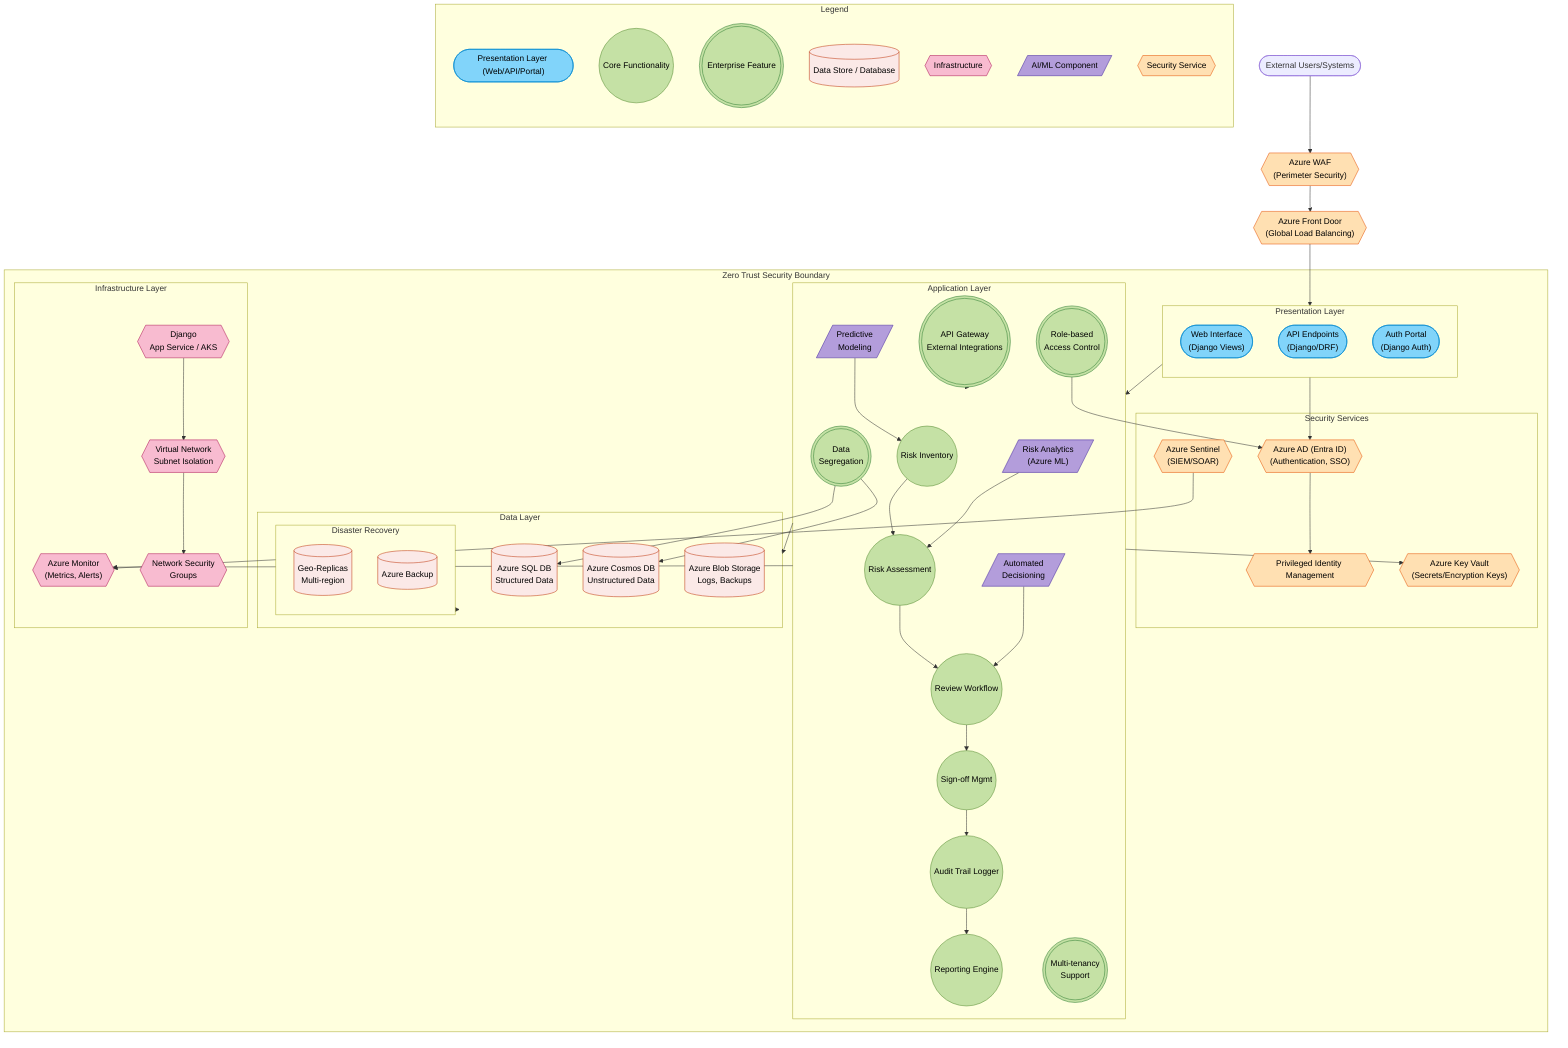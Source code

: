 flowchart TB
    %% -------------------------------------------------
    %% CLASS DEFINITIONS
    %% -------------------------------------------------
    classDef presentation fill:#81D4FA,stroke:#0288D1,color:#000,stroke-width:1px;
    classDef core fill:#C5E1A5,stroke:#558B2F,color:#000,stroke-width:1px;
    classDef enterprise fill:#C5E1A5,stroke:#2E7D32,color:#000,stroke-width:1px;
    classDef data fill:#FBE9E7,stroke:#BF360C,color:#000,stroke-width:1px,shape:cylinder;
    classDef infra fill:#F8BBD0,stroke:#AD1457,color:#000,stroke-width:1px;
    classDef ai fill:#B39DDB,stroke:#4527A0,color:#000,stroke-width:1px;
    classDef security fill:#FFE0B2,stroke:#E65100,color:#000,stroke-width:1px;

    %% -------------------------------------------------
    %% LEGEND
    %% -------------------------------------------------
    subgraph Legend [Legend]
        direction TB
        L1(["Presentation Layer (Web/API/Portal)"]):::presentation
        L2((Core Functionality)):::core
        L3(((Enterprise Feature))):::enterprise
        L4[(Data Store / Database)]:::data
        L5{{"Infrastructure"}}:::infra
        L6[/"AI/ML Component"/]:::ai
        L7{{Security Service}}:::security
    end

    %% -------------------------------------------------
    %% EXTERNAL ACCESS & SECURITY
    %% -------------------------------------------------
    User(["External Users/Systems"])
    User --> WAF{{"Azure WAF\n(Perimeter Security)"}}:::security
    WAF --> AFD{{"Azure Front Door\n(Global Load Balancing)"}}:::security

    %% -------------------------------------------------
    %% ZERO TRUST BOUNDARY
    %% -------------------------------------------------
    subgraph ZeroTrust ["Zero Trust Security Boundary"]
        direction TB
        
        %% ------------------ SECURITY LAYER ------------------
        subgraph SEC [Security Services]
            direction TB
            AAD{{"Azure AD (Entra ID)\n(Authentication, SSO)"}}:::security
            PIM{{"Privileged Identity Management"}}:::security
            KeyVault{{"Azure Key Vault\n(Secrets/Encryption Keys)"}}:::security
            Sentinel{{"Azure Sentinel\n(SIEM/SOAR)"}}:::security
        end

        %% ------------------ PRESENTATION LAYER ------------------
        subgraph PL [Presentation Layer]
            direction TB
            UI(["Web Interface\n(Django Views)"]):::presentation
            API(["API Endpoints\n(Django/DRF)"]):::presentation
            AuthPortal(["Auth Portal\n(Django Auth)"]):::presentation
        end

        %% ------------------ APPLICATION LAYER ------------------
        subgraph AL [Application Layer]
            direction TB
            
            %% Core Risk Management
            RIM((Risk Inventory)):::core
            RAE((Risk Assessment)):::core
            RWS((Review Workflow)):::core
            SOff((Sign-off Mgmt)):::core
            ATL((Audit Trail Logger)):::core
            REP((Reporting Engine)):::core

            %% Enterprise Features
            MT(((Multi-tenancy\nSupport))):::enterprise
            RBAC(((Role-based\nAccess Control))):::enterprise
            DS(((Data\nSegregation))):::enterprise
            APIG(((API Gateway\nExternal Integrations))):::enterprise

            %% AI/ML Components
            RiskAI[/"Risk Analytics\n(Azure ML)"/]:::ai
            PredML[/"Predictive\nModeling"/]:::ai
            AutoML[/"Automated\nDecisioning"/]:::ai
        end

        %% ------------------ DATA LAYER ------------------
        subgraph DL [Data Layer]
            direction TB
            SQLDB[(Azure SQL DB\nStructured Data)]:::data
            CosmosDB[(Azure Cosmos DB\nUnstructured Data)]:::data
            Blob[(Azure Blob Storage\nLogs, Backups)]:::data
            
            subgraph DR [Disaster Recovery]
                direction TB
                GeoRep[(Geo-Replicas\nMulti-region)]:::data
                Backup[(Azure Backup)]:::data
            end
        end

        %% ------------------ INFRASTRUCTURE LAYER ------------------
        subgraph IL [Infrastructure Layer]
            direction TB
            DjangoSrv{{"Django\nApp Service / AKS"}}:::infra
            Monitor{{"Azure Monitor\n(Metrics, Alerts)"}}:::infra
            NSG{{"Network Security\nGroups"}}:::infra
            VNet{{"Virtual Network\nSubnet Isolation"}}:::infra
        end
    end

    %% -------------------------------------------------
    %% RELATIONSHIPS & DATA FLOWS
    %% -------------------------------------------------
    AFD --> PL
    PL --> AAD
    AAD --> PIM
    PL --> AL
    AL --> KeyVault
    AL --> DL
    RIM --> RAE
    RAE --> RWS
    RWS --> SOff
    SOff --> ATL
    ATL --> REP
    RBAC --> AAD
    DS --> SQLDB
    DS --> CosmosDB
    APIG --> AL

    %% AI FLOWS
    RiskAI --> RAE
    PredML --> RIM
    AutoML --> RWS

    %% INFRASTRUCTURE & SECURITY FLOWS
    DL --> DR
    AL --> Monitor
    Sentinel --> Monitor
    VNet --> NSG
    DjangoSrv --> VNet